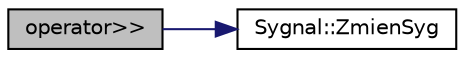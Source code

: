 digraph G
{
  edge [fontname="Helvetica",fontsize="10",labelfontname="Helvetica",labelfontsize="10"];
  node [fontname="Helvetica",fontsize="10",shape=record];
  rankdir="LR";
  Node1 [label="operator\>\>",height=0.2,width=0.4,color="black", fillcolor="grey75", style="filled" fontcolor="black"];
  Node1 -> Node2 [color="midnightblue",fontsize="10",style="solid",fontname="Helvetica"];
  Node2 [label="Sygnal::ZmienSyg",height=0.2,width=0.4,color="black", fillcolor="white", style="filled",URL="$class_sygnal.html#a4dcfeea1b46c1bc7f50df064f7dc989c",tooltip="Zmienia wartość sygnału i chwili czasowej."];
}
